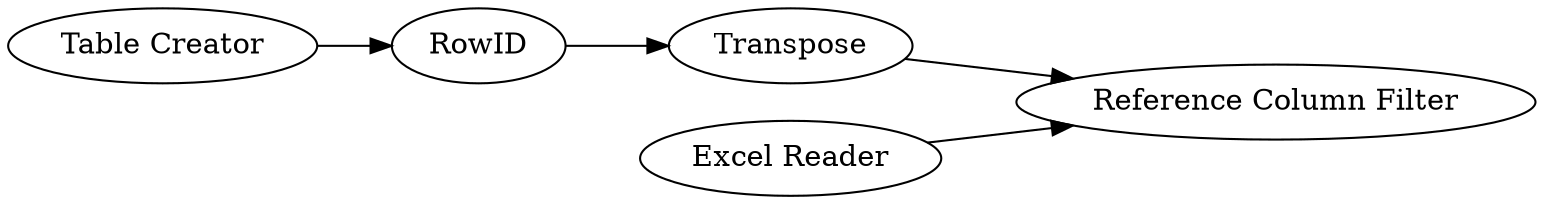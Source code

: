 digraph {
	2 -> 1
	1 -> 4
	3 -> 5
	4 -> 5
	5 [label="Reference Column Filter"]
	1 [label=RowID]
	4 [label=Transpose]
	3 [label="Excel Reader"]
	2 [label="Table Creator"]
	rankdir=LR
}
